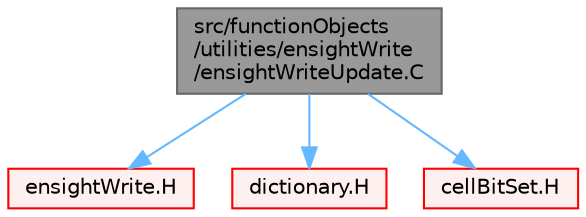 digraph "src/functionObjects/utilities/ensightWrite/ensightWriteUpdate.C"
{
 // LATEX_PDF_SIZE
  bgcolor="transparent";
  edge [fontname=Helvetica,fontsize=10,labelfontname=Helvetica,labelfontsize=10];
  node [fontname=Helvetica,fontsize=10,shape=box,height=0.2,width=0.4];
  Node1 [id="Node000001",label="src/functionObjects\l/utilities/ensightWrite\l/ensightWriteUpdate.C",height=0.2,width=0.4,color="gray40", fillcolor="grey60", style="filled", fontcolor="black",tooltip=" "];
  Node1 -> Node2 [id="edge1_Node000001_Node000002",color="steelblue1",style="solid",tooltip=" "];
  Node2 [id="Node000002",label="ensightWrite.H",height=0.2,width=0.4,color="red", fillcolor="#FFF0F0", style="filled",URL="$ensightWrite_8H.html",tooltip=" "];
  Node1 -> Node165 [id="edge2_Node000001_Node000165",color="steelblue1",style="solid",tooltip=" "];
  Node165 [id="Node000165",label="dictionary.H",height=0.2,width=0.4,color="red", fillcolor="#FFF0F0", style="filled",URL="$dictionary_8H.html",tooltip=" "];
  Node1 -> Node480 [id="edge3_Node000001_Node000480",color="steelblue1",style="solid",tooltip=" "];
  Node480 [id="Node000480",label="cellBitSet.H",height=0.2,width=0.4,color="red", fillcolor="#FFF0F0", style="filled",URL="$cellBitSet_8H.html",tooltip=" "];
}
